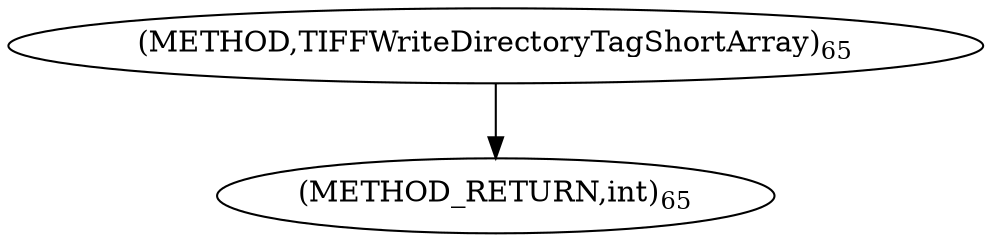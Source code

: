 digraph "TIFFWriteDirectoryTagShortArray" {  
"63990" [label = <(METHOD,TIFFWriteDirectoryTagShortArray)<SUB>65</SUB>> ]
"63997" [label = <(METHOD_RETURN,int)<SUB>65</SUB>> ]
  "63990" -> "63997" 
}

